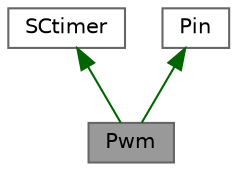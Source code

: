 digraph "Pwm"
{
 // LATEX_PDF_SIZE
  bgcolor="transparent";
  edge [fontname=Helvetica,fontsize=10,labelfontname=Helvetica,labelfontsize=10];
  node [fontname=Helvetica,fontsize=10,shape=box,height=0.2,width=0.4];
  Node1 [id="Node000001",label="Pwm",height=0.2,width=0.4,color="gray40", fillcolor="grey60", style="filled", fontcolor="black",tooltip="Clase del objeto Pwm."];
  Node2 -> Node1 [id="edge1_Node000001_Node000002",dir="back",color="darkgreen",style="solid",tooltip=" "];
  Node2 [id="Node000002",label="SCtimer",height=0.2,width=0.4,color="gray40", fillcolor="white", style="filled",URL="$class_s_ctimer.html",tooltip="Clase del objeto SCtimer El objeto SCtimer debe ser heredado por quienes desen utilizar las interrucp..."];
  Node3 -> Node1 [id="edge2_Node000001_Node000003",dir="back",color="darkgreen",style="solid",tooltip=" "];
  Node3 [id="Node000003",label="Pin",height=0.2,width=0.4,color="gray40", fillcolor="white", style="filled",URL="$class_pin.html",tooltip="Clase del objeto Pin."];
}
